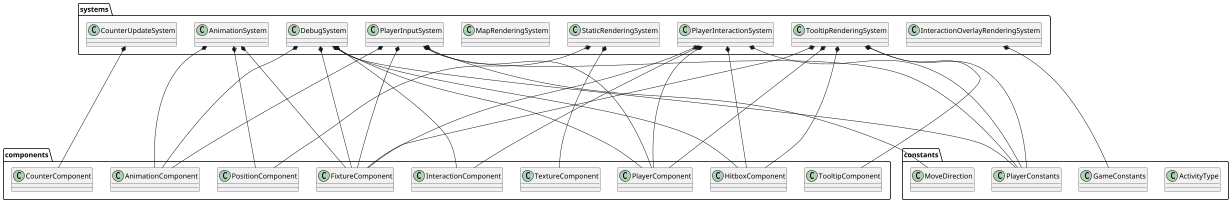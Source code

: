 @startuml
scale 0.5

'package game{
'    class HeslingtonHustle{}
'    }
'
'
'package screens{
'    class EndScreen{}
'
'    class Playing{}
'
'    class MainMenu{}
'}
'
'
'package models{
'    class GameState{}
'
'    class PhysicsPolygon{}
'}

package components{
    class AnimationComponent{}

    class CounterComponent{}

    class FixtureComponent{}

    class HitboxComponent{}

    class InteractionComponent{}

    class PlayerComponent{}

    class PositionComponent{}

    class TextureComponent{}

    class TooltipComponent{}
}

package constants{
    class ActivityType{}

    class GameConstants{}

    class MoveDirection{}

    class PlayerConstants{}
}


package systems{
    class AnimationSystem{}

    class CounterUpdateSystem{}

    class DebugSystem{}

    class InteractionOverlayRenderingSystem{}

    class MapRenderingSystem{}

    class PlayerInputSystem{}

    class PlayerInteractionSystem{}

    class StaticRenderingSystem{}

    class TooltipRenderingSystem{}
}








'HeslingtonHustle *-------- EndScreen
'HeslingtonHustle *----- Playing
'HeslingtonHustle *- MainMenu

AnimationSystem *----- AnimationComponent
AnimationSystem *----- FixtureComponent
AnimationSystem *----- PositionComponent

CounterUpdateSystem *----- CounterComponent

DebugSystem *----- AnimationComponent
DebugSystem *----- FixtureComponent
DebugSystem *----- HitboxComponent
DebugSystem *----- InteractionComponent
DebugSystem *----- PlayerComponent
DebugSystem *----- PlayerConstants

InteractionOverlayRenderingSystem *----- GameConstants



PlayerInputSystem *-----AnimationComponent
PlayerInputSystem *-----FixtureComponent
PlayerInputSystem *-----PlayerComponent
PlayerInputSystem *-----MoveDirection
PlayerInputSystem *-----PlayerConstants

PlayerInteractionSystem *-----FixtureComponent
PlayerInteractionSystem *-----HitboxComponent
PlayerInteractionSystem *-----InteractionComponent
PlayerInteractionSystem *-----PlayerComponent
PlayerInteractionSystem *-----PlayerConstants

StaticRenderingSystem *----- PositionComponent
StaticRenderingSystem *----- TextureComponent

TooltipRenderingSystem *----- FixtureComponent
TooltipRenderingSystem *----- HitboxComponent
TooltipRenderingSystem *----- PlayerComponent
TooltipRenderingSystem *----- TooltipComponent
TooltipRenderingSystem *----- PlayerConstants


'GameState *----- ActivityType
'GameState *----- GameConstants





'Playing *----- AnimationComponent
'Playing *----- CounterComponent
'Playing *----- FixtureComponent
'Playing *----- HitboxComponent
'Playing *----- InteractionComponent
'Playing *----- PlayerComponent
'Playing *----- PositionComponent
'Playing *----- TextureComponent
'Playing *----- TooltipComponent
'
'
'
'
'Playing *----- GameState
'Playing *----- PhysicsPolygon
'
'
'Playing *----- AnimationSystem
'Playing *----- CounterUpdateSystem
'Playing *----- DebugSystem
'Playing *----- InteractionOverlayRenderingSystem
'Playing *----- MapRenderingSystem
'Playing *----- PlayerInputSystem
'Playing *----- PlayerInteractionSystem
'Playing *----- StaticRenderingSystem
'Playing *----- TooltipRenderingSystem
'
'EndScreen *----- GameState





@enduml